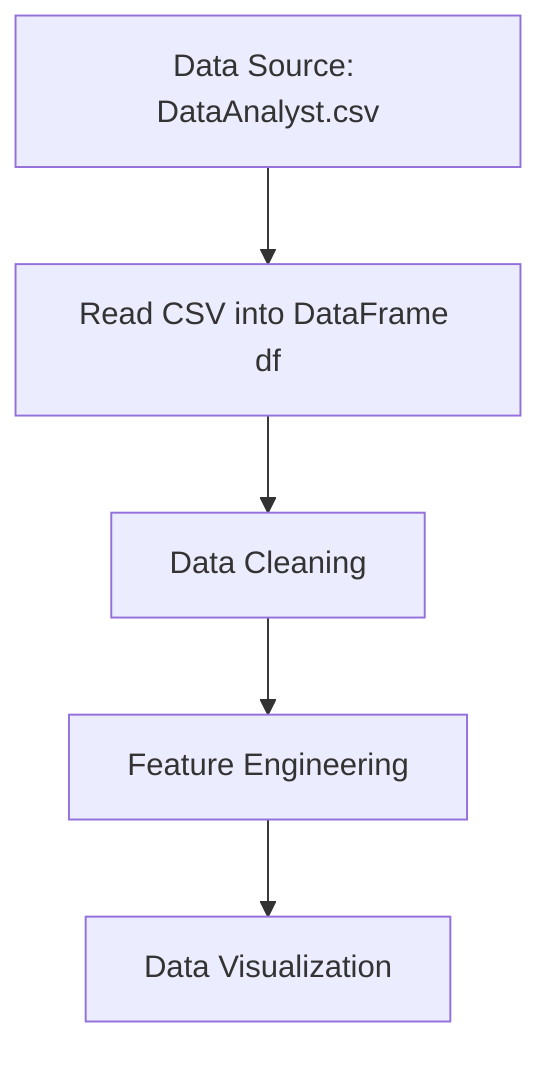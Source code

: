 %% The workflow diagram for data processing in the given notebook
flowchart TD
    
    %% Node for data source
    A["Data Source: DataAnalyst.csv"]
    %% Comment: This is where the dataset with job postings is loaded
    
    %% Node for loading data
    B["Read CSV into DataFrame df"]
    %% Comment: Data is read into a DataFrame using pandas read_csv()
    
    %% Node for data cleaning
    C["Data Cleaning"]
    %% Comment: Handle null values and prepare data for analysis
    
    %% Node for feature engineering
    D["Feature Engineering"]
    %% Comment: Replace categories and calculate new features like mean salary
    
    %% Node for data visualization
    E["Data Visualization"]
    %% Comment: Create histograms, bar charts, and pie charts for data insights

    %% Defining the flow
    A --> B
    B --> C
    C --> D
    D --> E